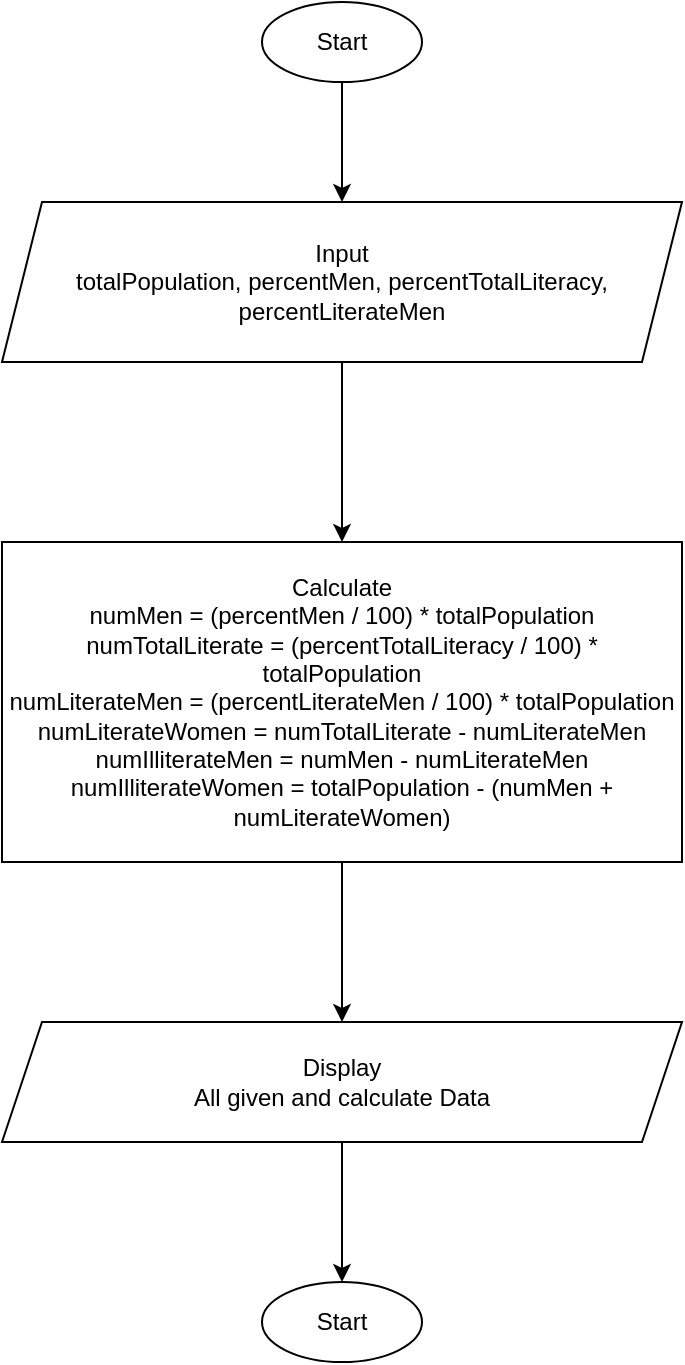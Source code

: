 <mxfile version="21.6.8" type="device">
  <diagram name="Page-1" id="0X86rArT-q2FdGsDRcqN">
    <mxGraphModel dx="1371" dy="975" grid="1" gridSize="10" guides="1" tooltips="1" connect="1" arrows="1" fold="1" page="1" pageScale="1" pageWidth="827" pageHeight="1169" math="0" shadow="0">
      <root>
        <mxCell id="0" />
        <mxCell id="1" parent="0" />
        <mxCell id="eqZKzjtaD6-pgv1FxzN4-3" style="edgeStyle=orthogonalEdgeStyle;rounded=0;orthogonalLoop=1;jettySize=auto;html=1;entryX=0.5;entryY=0;entryDx=0;entryDy=0;" edge="1" parent="1" source="eqZKzjtaD6-pgv1FxzN4-1" target="eqZKzjtaD6-pgv1FxzN4-2">
          <mxGeometry relative="1" as="geometry" />
        </mxCell>
        <mxCell id="eqZKzjtaD6-pgv1FxzN4-1" value="Start" style="ellipse;whiteSpace=wrap;html=1;" vertex="1" parent="1">
          <mxGeometry x="360" y="60" width="80" height="40" as="geometry" />
        </mxCell>
        <mxCell id="eqZKzjtaD6-pgv1FxzN4-6" style="edgeStyle=orthogonalEdgeStyle;rounded=0;orthogonalLoop=1;jettySize=auto;html=1;entryX=0.5;entryY=0;entryDx=0;entryDy=0;" edge="1" parent="1" source="eqZKzjtaD6-pgv1FxzN4-2" target="eqZKzjtaD6-pgv1FxzN4-5">
          <mxGeometry relative="1" as="geometry" />
        </mxCell>
        <mxCell id="eqZKzjtaD6-pgv1FxzN4-2" value="Input&lt;br&gt;totalPopulation, percentMen, percentTotalLiteracy, percentLiterateMen" style="shape=parallelogram;perimeter=parallelogramPerimeter;whiteSpace=wrap;html=1;fixedSize=1;" vertex="1" parent="1">
          <mxGeometry x="230" y="160" width="340" height="80" as="geometry" />
        </mxCell>
        <mxCell id="eqZKzjtaD6-pgv1FxzN4-9" style="edgeStyle=orthogonalEdgeStyle;rounded=0;orthogonalLoop=1;jettySize=auto;html=1;entryX=0.5;entryY=0;entryDx=0;entryDy=0;" edge="1" parent="1" source="eqZKzjtaD6-pgv1FxzN4-5" target="eqZKzjtaD6-pgv1FxzN4-8">
          <mxGeometry relative="1" as="geometry" />
        </mxCell>
        <mxCell id="eqZKzjtaD6-pgv1FxzN4-5" value="&lt;div style=&quot;border-color: var(--border-color);&quot;&gt;Calculate&lt;/div&gt;&lt;div style=&quot;border-color: var(--border-color);&quot;&gt;numMen = (percentMen / 100) * totalPopulation&lt;/div&gt;&lt;div style=&quot;border-color: var(--border-color);&quot;&gt;numTotalLiterate = (percentTotalLiteracy / 100) * totalPopulation&lt;/div&gt;&lt;div style=&quot;border-color: var(--border-color);&quot;&gt;numLiterateMen = (percentLiterateMen / 100) * totalPopulation&lt;/div&gt;&lt;div style=&quot;border-color: var(--border-color);&quot;&gt;numLiterateWomen = numTotalLiterate - numLiterateMen&lt;/div&gt;&lt;div style=&quot;border-color: var(--border-color);&quot;&gt;numIlliterateMen = numMen - numLiterateMen&lt;/div&gt;&lt;div style=&quot;border-color: var(--border-color);&quot;&gt;numIlliterateWomen = totalPopulation - (numMen + numLiterateWomen)&lt;/div&gt;" style="rounded=0;whiteSpace=wrap;html=1;" vertex="1" parent="1">
          <mxGeometry x="230" y="330" width="340" height="160" as="geometry" />
        </mxCell>
        <mxCell id="eqZKzjtaD6-pgv1FxzN4-11" style="edgeStyle=orthogonalEdgeStyle;rounded=0;orthogonalLoop=1;jettySize=auto;html=1;entryX=0.5;entryY=0;entryDx=0;entryDy=0;" edge="1" parent="1" source="eqZKzjtaD6-pgv1FxzN4-8" target="eqZKzjtaD6-pgv1FxzN4-10">
          <mxGeometry relative="1" as="geometry" />
        </mxCell>
        <mxCell id="eqZKzjtaD6-pgv1FxzN4-8" value="Display&lt;br&gt;All given and calculate Data" style="shape=parallelogram;perimeter=parallelogramPerimeter;whiteSpace=wrap;html=1;fixedSize=1;" vertex="1" parent="1">
          <mxGeometry x="230" y="570" width="340" height="60" as="geometry" />
        </mxCell>
        <mxCell id="eqZKzjtaD6-pgv1FxzN4-10" value="Start" style="ellipse;whiteSpace=wrap;html=1;" vertex="1" parent="1">
          <mxGeometry x="360" y="700" width="80" height="40" as="geometry" />
        </mxCell>
      </root>
    </mxGraphModel>
  </diagram>
</mxfile>
